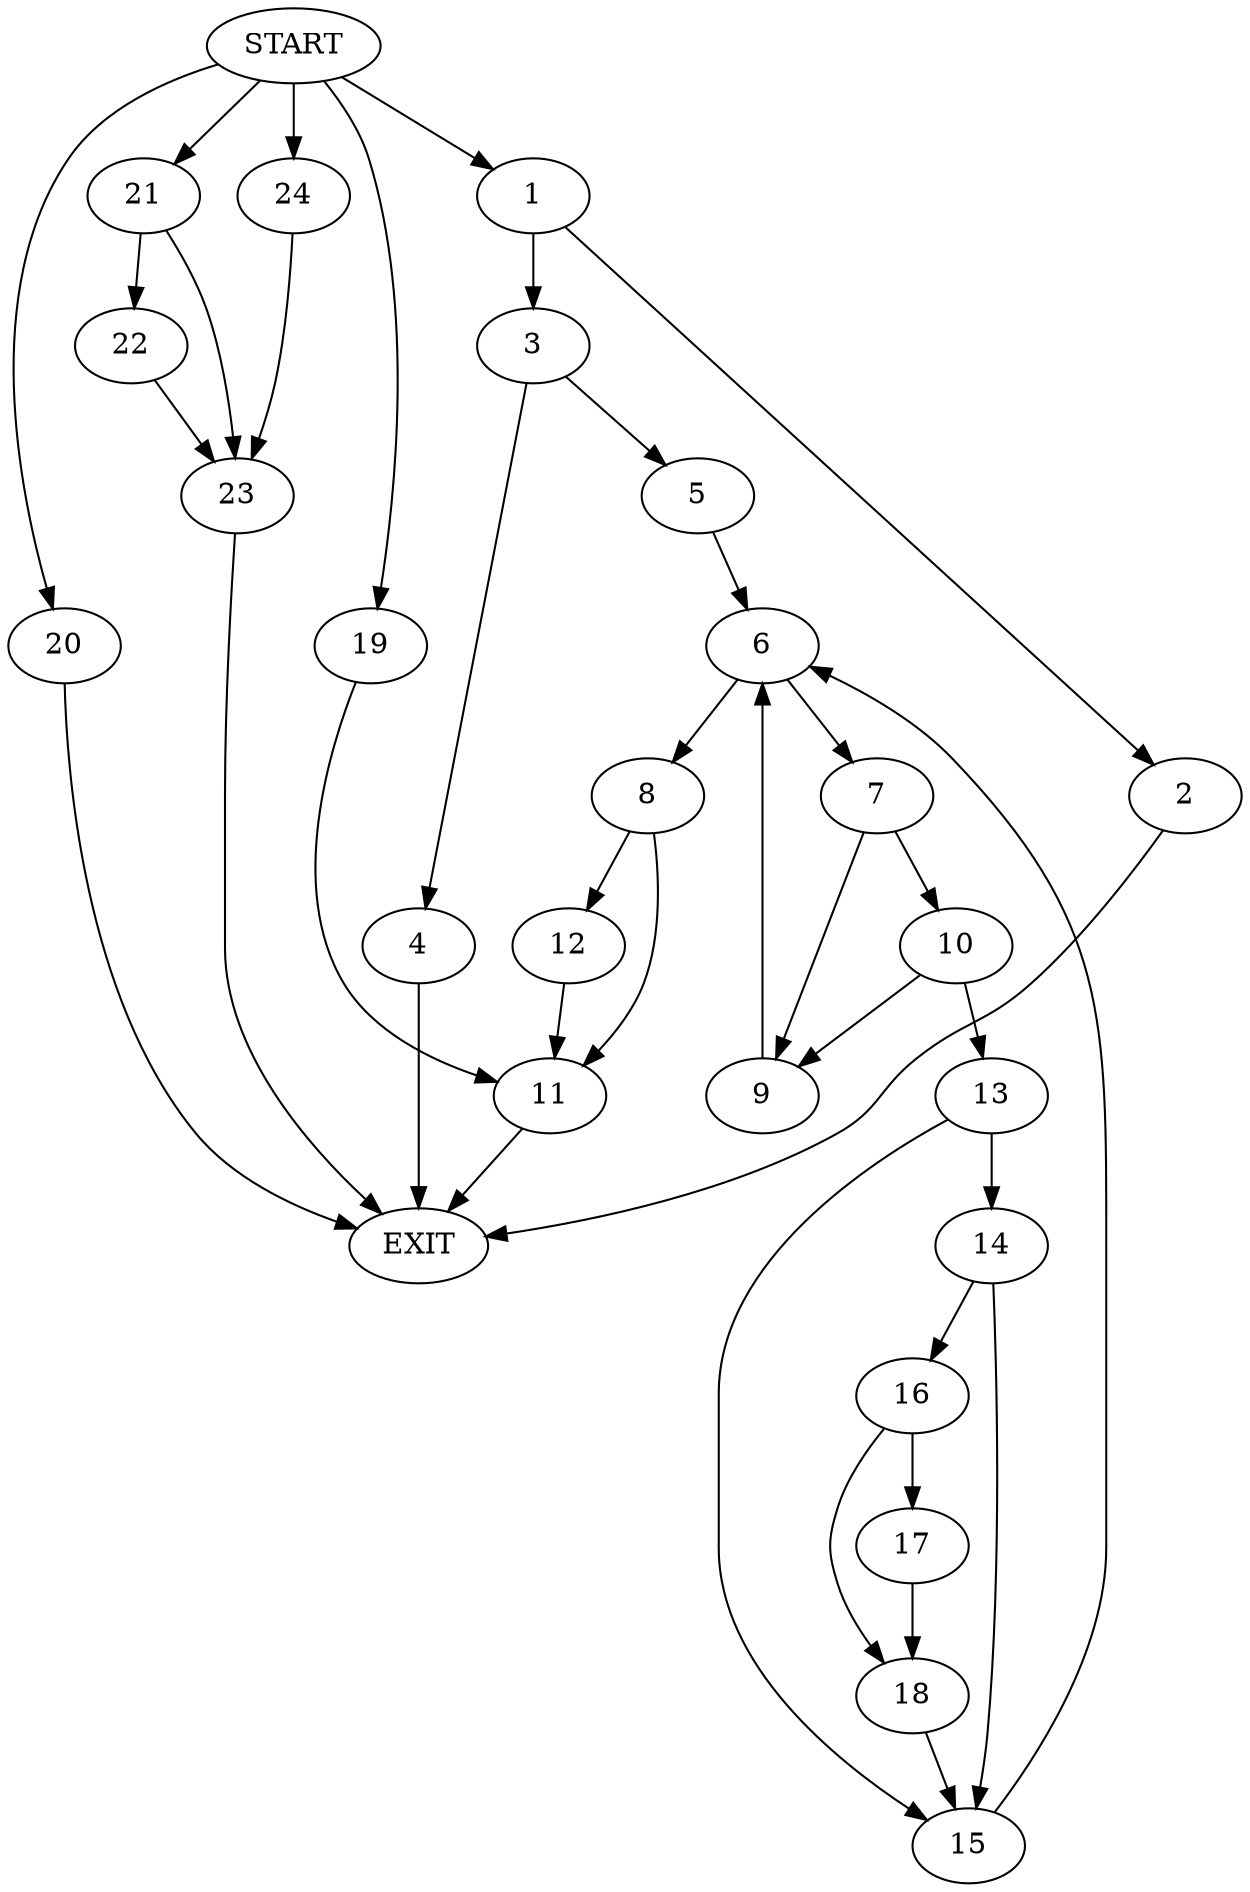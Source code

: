 digraph {
0 [label="START"]
25 [label="EXIT"]
0 -> 1
1 -> 2
1 -> 3
3 -> 4
3 -> 5
2 -> 25
5 -> 6
4 -> 25
6 -> 7
6 -> 8
7 -> 9
7 -> 10
8 -> 11
8 -> 12
10 -> 9
10 -> 13
9 -> 6
13 -> 14
13 -> 15
14 -> 15
14 -> 16
15 -> 6
16 -> 17
16 -> 18
17 -> 18
18 -> 15
12 -> 11
11 -> 25
0 -> 19
19 -> 11
0 -> 20
20 -> 25
0 -> 21
21 -> 22
21 -> 23
23 -> 25
22 -> 23
0 -> 24
24 -> 23
}
